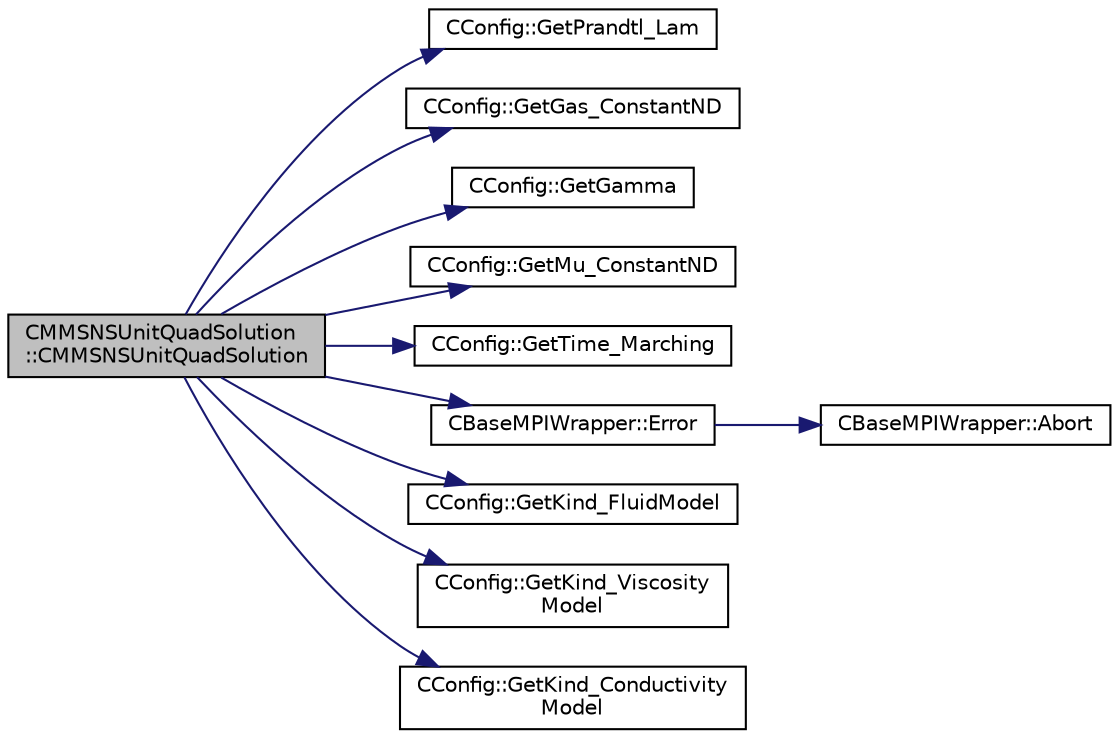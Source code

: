 digraph "CMMSNSUnitQuadSolution::CMMSNSUnitQuadSolution"
{
  edge [fontname="Helvetica",fontsize="10",labelfontname="Helvetica",labelfontsize="10"];
  node [fontname="Helvetica",fontsize="10",shape=record];
  rankdir="LR";
  Node2 [label="CMMSNSUnitQuadSolution\l::CMMSNSUnitQuadSolution",height=0.2,width=0.4,color="black", fillcolor="grey75", style="filled", fontcolor="black"];
  Node2 -> Node3 [color="midnightblue",fontsize="10",style="solid",fontname="Helvetica"];
  Node3 [label="CConfig::GetPrandtl_Lam",height=0.2,width=0.4,color="black", fillcolor="white", style="filled",URL="$class_c_config.html#a619cb1400d6c944e83ad0ffe82deb021",tooltip="Get the value of the laminar Prandtl number. "];
  Node2 -> Node4 [color="midnightblue",fontsize="10",style="solid",fontname="Helvetica"];
  Node4 [label="CConfig::GetGas_ConstantND",height=0.2,width=0.4,color="black", fillcolor="white", style="filled",URL="$class_c_config.html#a6d835a954bb5e99c5a3de6db5ed24ff3",tooltip="Get the value of specific gas constant. "];
  Node2 -> Node5 [color="midnightblue",fontsize="10",style="solid",fontname="Helvetica"];
  Node5 [label="CConfig::GetGamma",height=0.2,width=0.4,color="black", fillcolor="white", style="filled",URL="$class_c_config.html#a5f01bbbd9c331ecea38eebbe9cc9cd4e",tooltip="Get the value of the Gamma of fluid (ratio of specific heats). "];
  Node2 -> Node6 [color="midnightblue",fontsize="10",style="solid",fontname="Helvetica"];
  Node6 [label="CConfig::GetMu_ConstantND",height=0.2,width=0.4,color="black", fillcolor="white", style="filled",URL="$class_c_config.html#ab8374bd6eab3ea2e8c240ab8e702a508",tooltip="Get the value of the non-dimensional constant viscosity. "];
  Node2 -> Node7 [color="midnightblue",fontsize="10",style="solid",fontname="Helvetica"];
  Node7 [label="CConfig::GetTime_Marching",height=0.2,width=0.4,color="black", fillcolor="white", style="filled",URL="$class_c_config.html#a864d499ce740184803607801c47abda7",tooltip="Provides information about the time integration, and change the write in the output files information..."];
  Node2 -> Node8 [color="midnightblue",fontsize="10",style="solid",fontname="Helvetica"];
  Node8 [label="CBaseMPIWrapper::Error",height=0.2,width=0.4,color="black", fillcolor="white", style="filled",URL="$class_c_base_m_p_i_wrapper.html#a04457c47629bda56704e6a8804833eeb"];
  Node8 -> Node9 [color="midnightblue",fontsize="10",style="solid",fontname="Helvetica"];
  Node9 [label="CBaseMPIWrapper::Abort",height=0.2,width=0.4,color="black", fillcolor="white", style="filled",URL="$class_c_base_m_p_i_wrapper.html#a21ef5681e2acb532d345e9bab173ef07"];
  Node2 -> Node10 [color="midnightblue",fontsize="10",style="solid",fontname="Helvetica"];
  Node10 [label="CConfig::GetKind_FluidModel",height=0.2,width=0.4,color="black", fillcolor="white", style="filled",URL="$class_c_config.html#ac36fbf73af5ad628f510769c556717d3",tooltip="Fluid model that we are using. "];
  Node2 -> Node11 [color="midnightblue",fontsize="10",style="solid",fontname="Helvetica"];
  Node11 [label="CConfig::GetKind_Viscosity\lModel",height=0.2,width=0.4,color="black", fillcolor="white", style="filled",URL="$class_c_config.html#af6fbd87066353c64a6a7e97d77c237db",tooltip="Get the value of the viscosity model. "];
  Node2 -> Node12 [color="midnightblue",fontsize="10",style="solid",fontname="Helvetica"];
  Node12 [label="CConfig::GetKind_Conductivity\lModel",height=0.2,width=0.4,color="black", fillcolor="white", style="filled",URL="$class_c_config.html#a21815dd5c18f4d1029a1717de952ebea",tooltip="Get the value of the thermal conductivity model. "];
}
